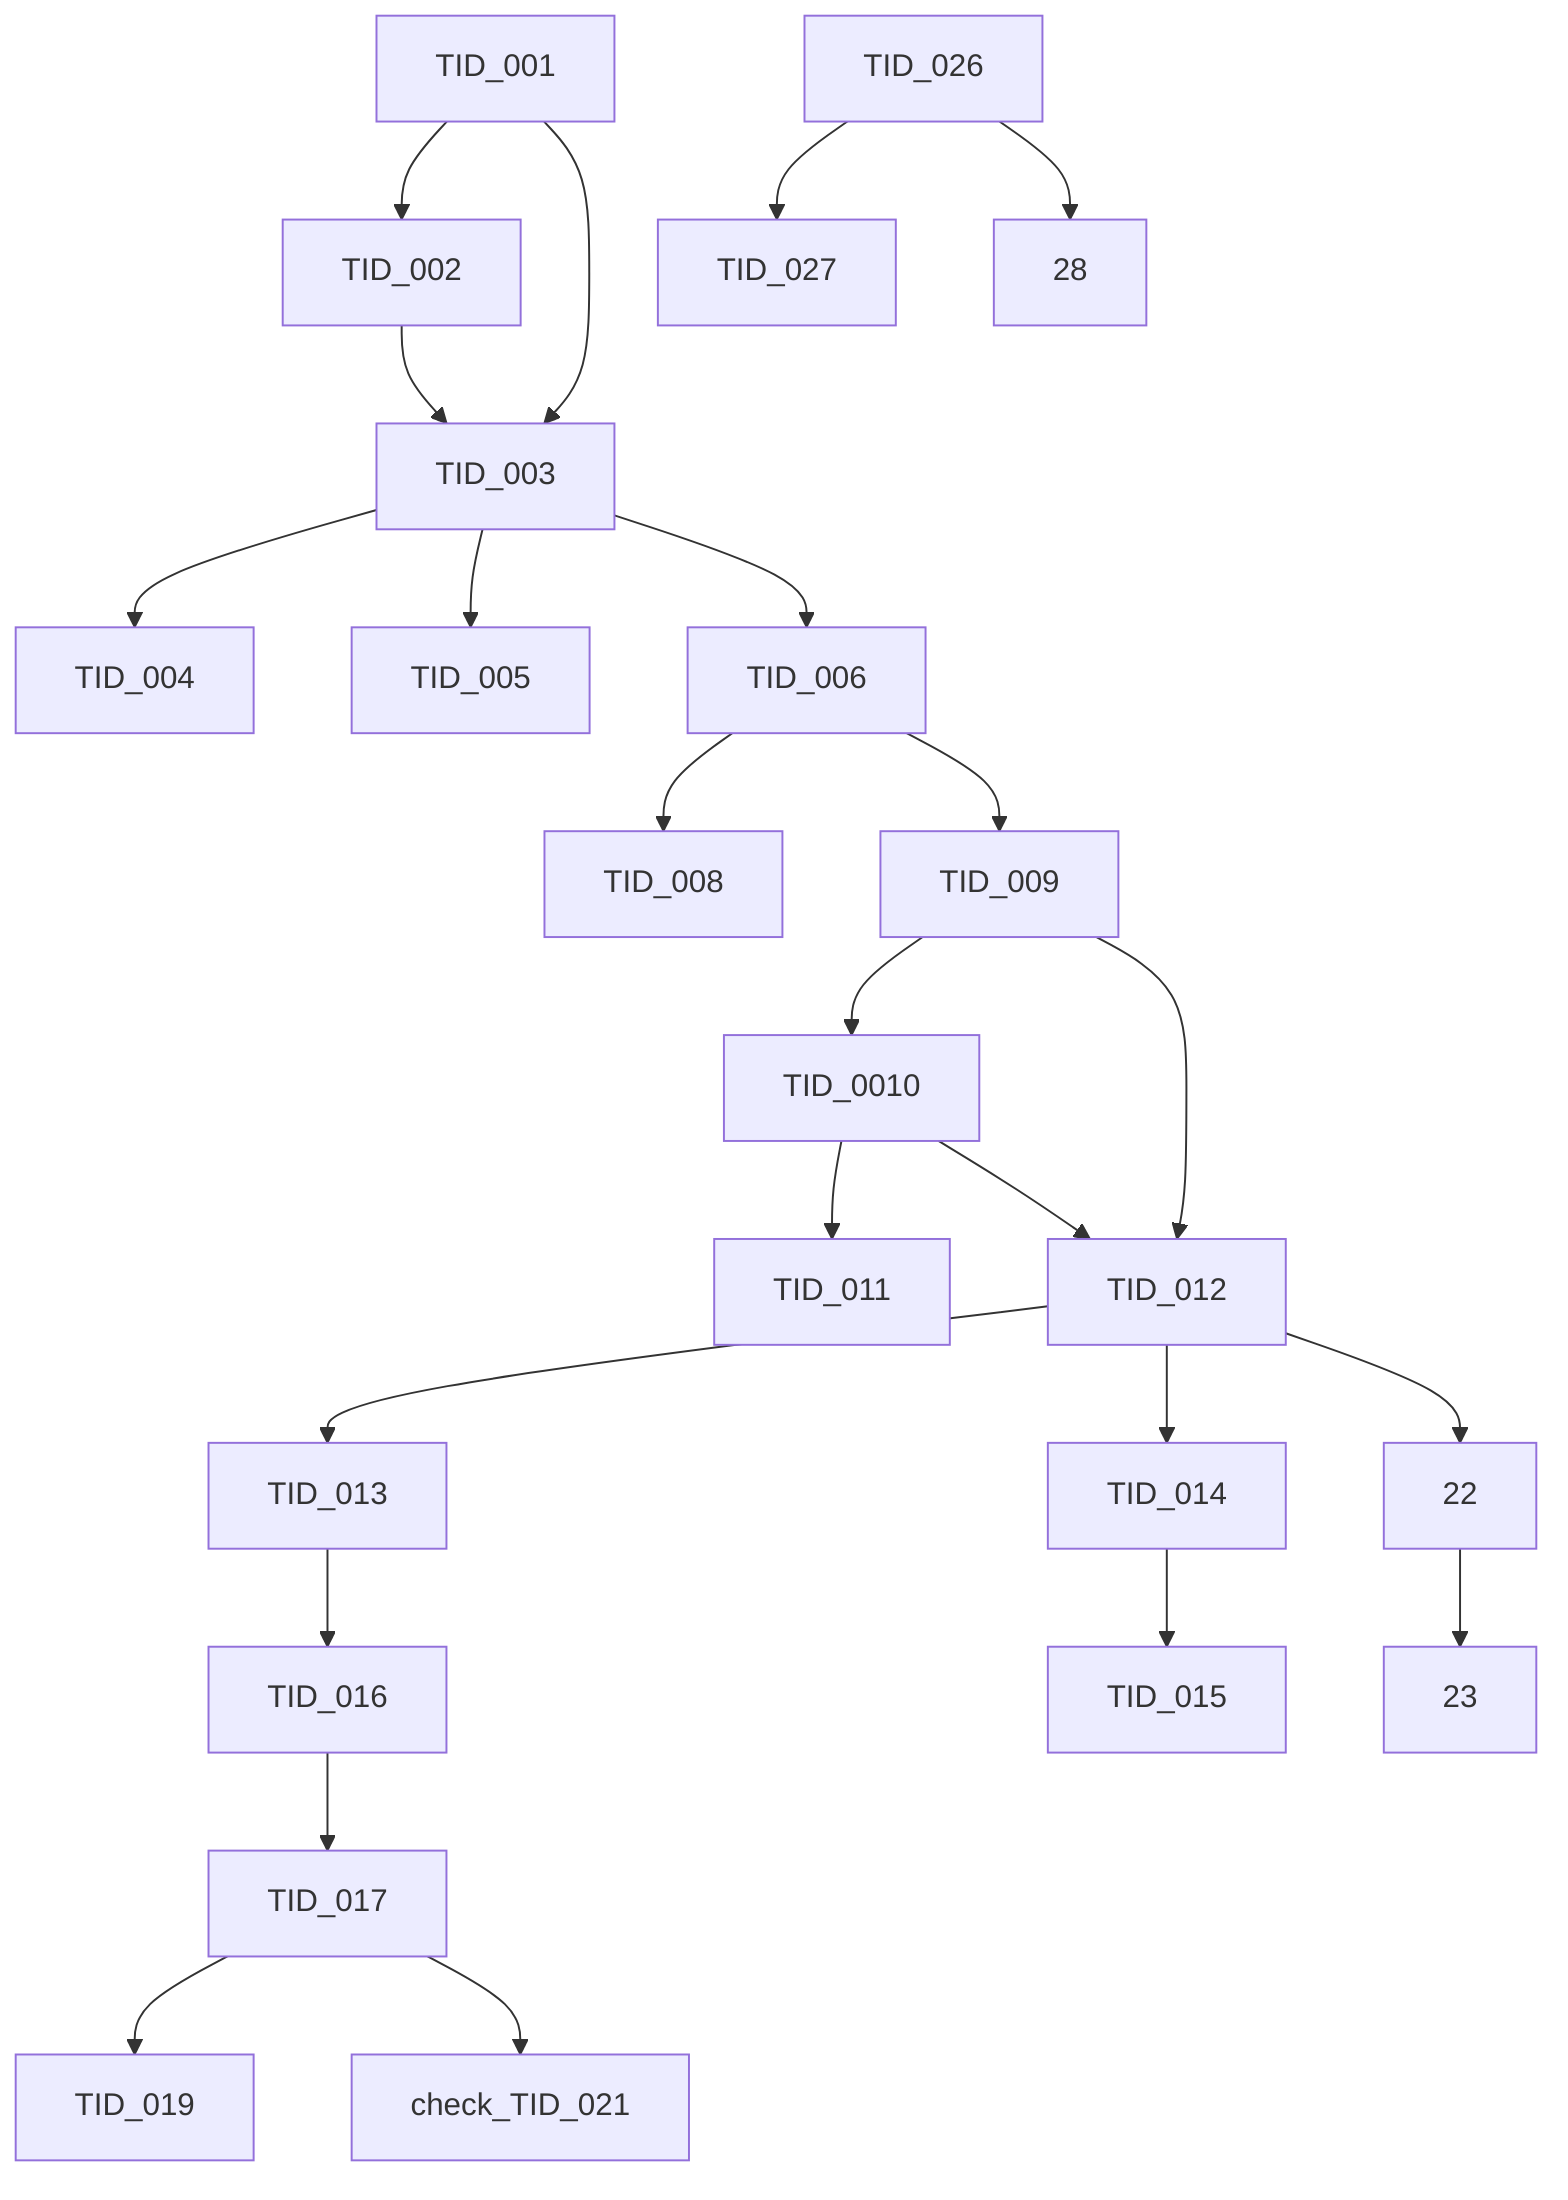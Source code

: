 graph TD
  1[TID_001]-->2[TID_002]
  2-->3[TID_003]
  1-->3
  3-->4[TID_004]
  3-->5[TID_005]
  3-->6[TID_006]
  6-->8[TID_008]
  6-->9[TID_009]
  9-->10[TID_0010]
  9-->12
  10-->11[TID_011]
  10-->12[TID_012]
  12-->13[TID_013]
  12-->14[TID_014]
  14-->15[TID_015]
  13-->16[TID_016]
  16-->17[TID_017]
  17-->19[TID_019]
  17-->21[check_TID_021]
  12-->22
  22-->23

  26[TID_026]-->27[TID_027]
  26-->28